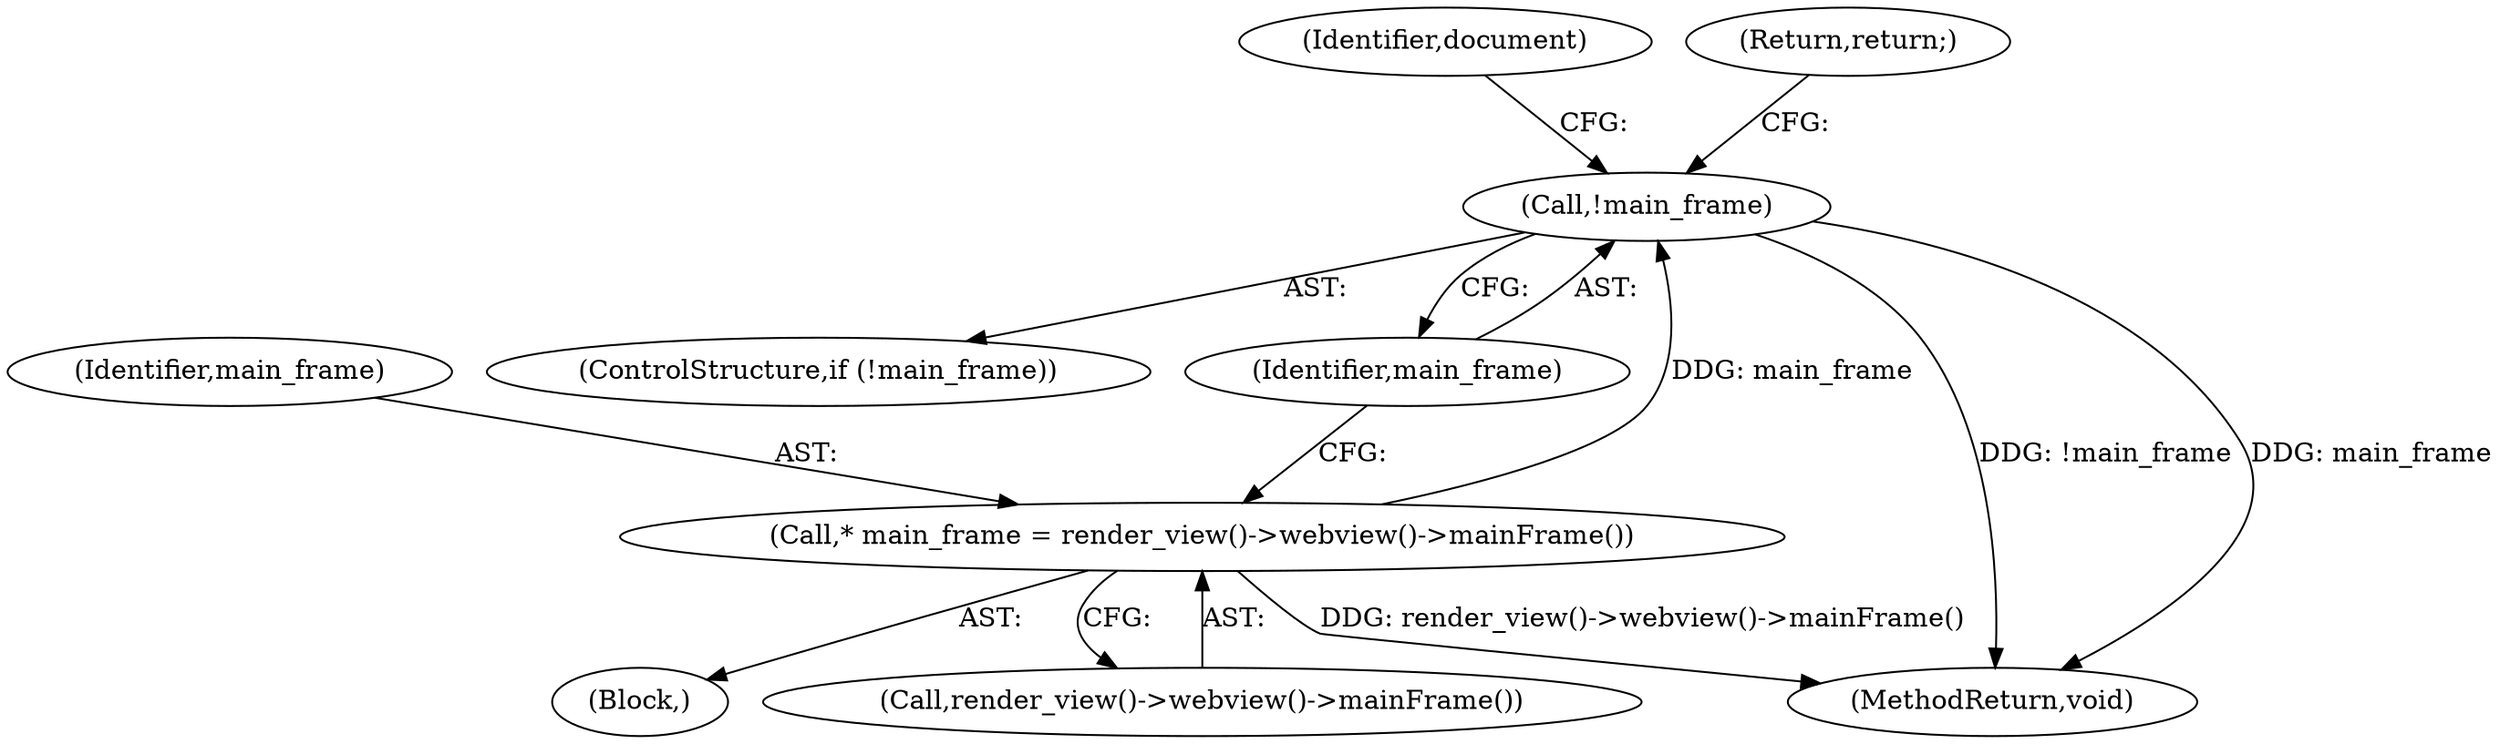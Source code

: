 digraph "0_Chrome_c7a90019bf7054145b11d2577b851cf2779d3d79_6@API" {
"1000117" [label="(Call,!main_frame)"];
"1000113" [label="(Call,* main_frame = render_view()->webview()->mainFrame())"];
"1000116" [label="(ControlStructure,if (!main_frame))"];
"1000115" [label="(Call,render_view()->webview()->mainFrame())"];
"1000122" [label="(Identifier,document)"];
"1000119" [label="(Return,return;)"];
"1000117" [label="(Call,!main_frame)"];
"1000102" [label="(Block,)"];
"1000118" [label="(Identifier,main_frame)"];
"1000178" [label="(MethodReturn,void)"];
"1000113" [label="(Call,* main_frame = render_view()->webview()->mainFrame())"];
"1000114" [label="(Identifier,main_frame)"];
"1000117" -> "1000116"  [label="AST: "];
"1000117" -> "1000118"  [label="CFG: "];
"1000118" -> "1000117"  [label="AST: "];
"1000119" -> "1000117"  [label="CFG: "];
"1000122" -> "1000117"  [label="CFG: "];
"1000117" -> "1000178"  [label="DDG: !main_frame"];
"1000117" -> "1000178"  [label="DDG: main_frame"];
"1000113" -> "1000117"  [label="DDG: main_frame"];
"1000113" -> "1000102"  [label="AST: "];
"1000113" -> "1000115"  [label="CFG: "];
"1000114" -> "1000113"  [label="AST: "];
"1000115" -> "1000113"  [label="AST: "];
"1000118" -> "1000113"  [label="CFG: "];
"1000113" -> "1000178"  [label="DDG: render_view()->webview()->mainFrame()"];
}
